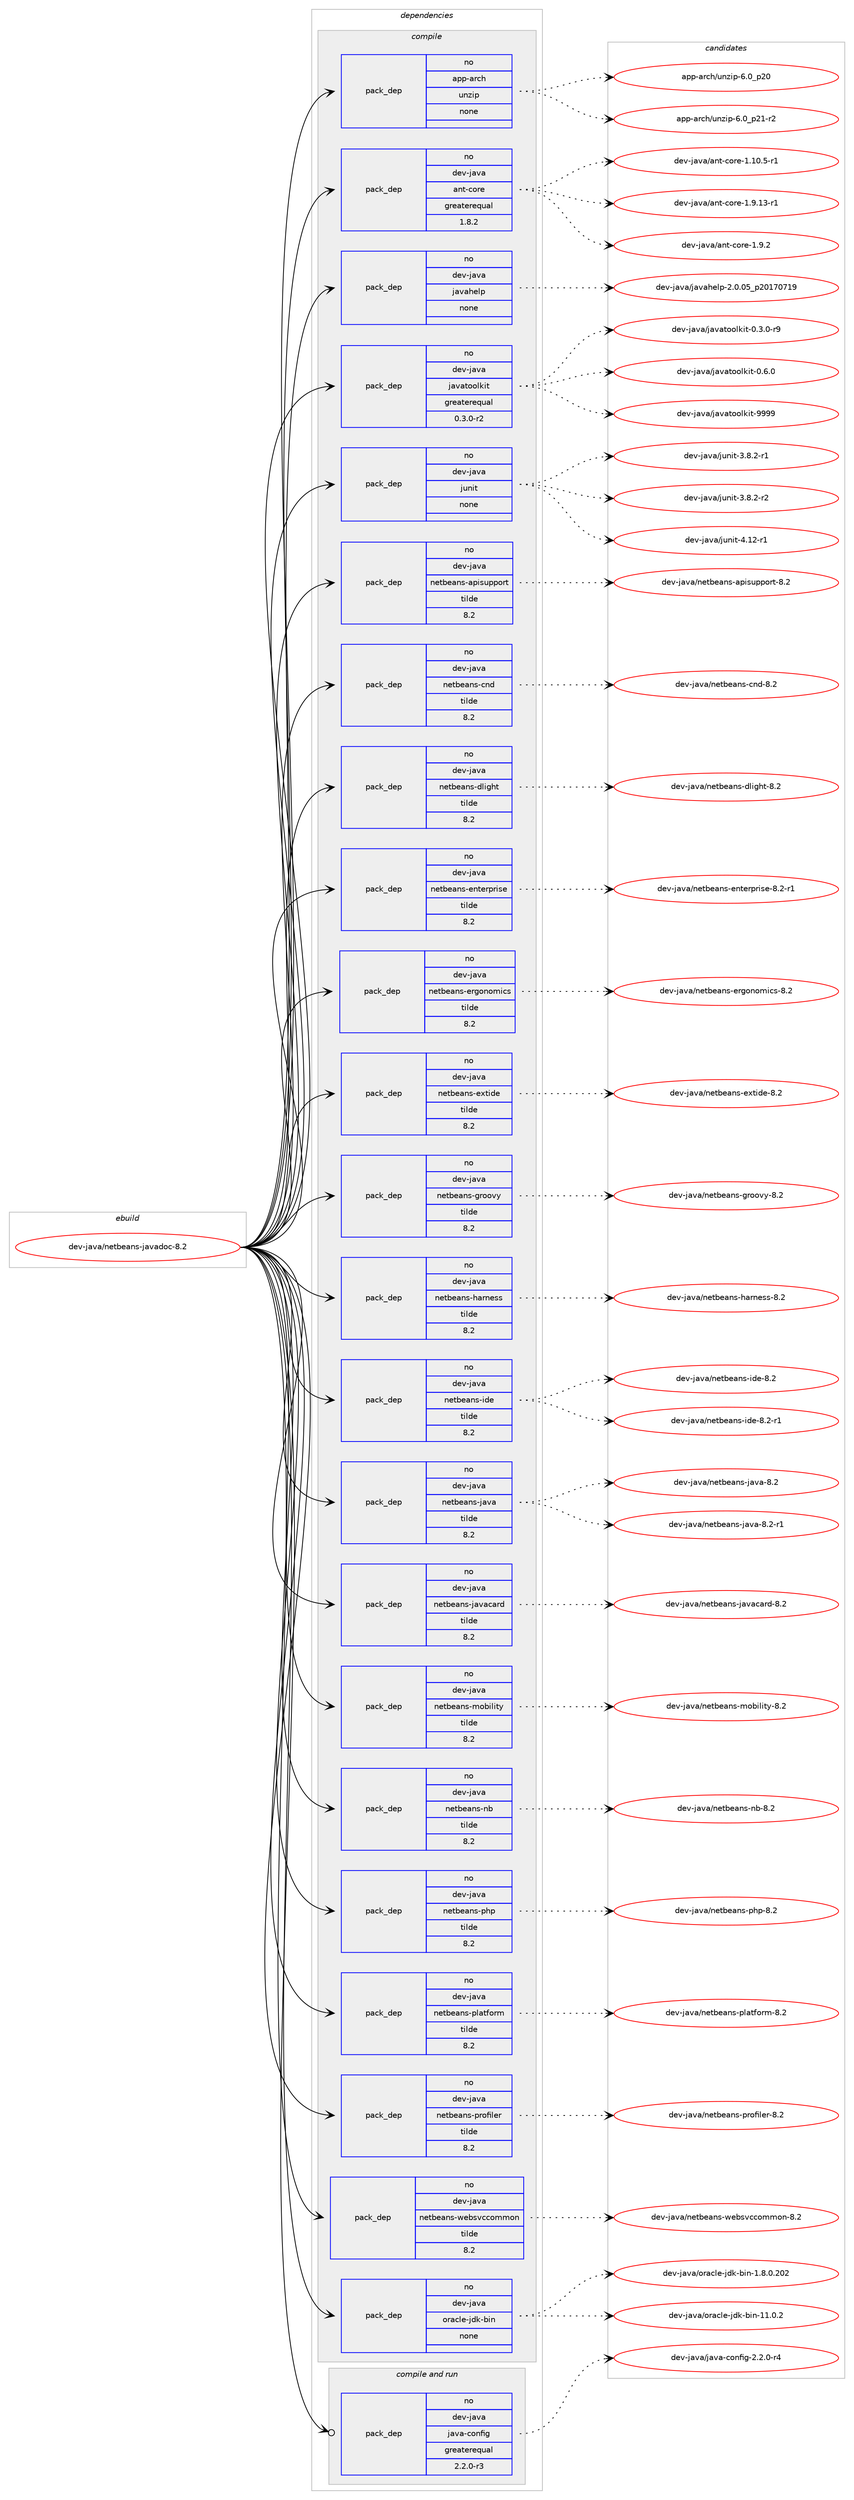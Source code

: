 digraph prolog {

# *************
# Graph options
# *************

newrank=true;
concentrate=true;
compound=true;
graph [rankdir=LR,fontname=Helvetica,fontsize=10,ranksep=1.5];#, ranksep=2.5, nodesep=0.2];
edge  [arrowhead=vee];
node  [fontname=Helvetica,fontsize=10];

# **********
# The ebuild
# **********

subgraph cluster_leftcol {
color=gray;
rank=same;
label=<<i>ebuild</i>>;
id [label="dev-java/netbeans-javadoc-8.2", color=red, width=4, href="../dev-java/netbeans-javadoc-8.2.svg"];
}

# ****************
# The dependencies
# ****************

subgraph cluster_midcol {
color=gray;
label=<<i>dependencies</i>>;
subgraph cluster_compile {
fillcolor="#eeeeee";
style=filled;
label=<<i>compile</i>>;
subgraph pack970170 {
dependency1355717 [label=<<TABLE BORDER="0" CELLBORDER="1" CELLSPACING="0" CELLPADDING="4" WIDTH="220"><TR><TD ROWSPAN="6" CELLPADDING="30">pack_dep</TD></TR><TR><TD WIDTH="110">no</TD></TR><TR><TD>app-arch</TD></TR><TR><TD>unzip</TD></TR><TR><TD>none</TD></TR><TR><TD></TD></TR></TABLE>>, shape=none, color=blue];
}
id:e -> dependency1355717:w [weight=20,style="solid",arrowhead="vee"];
subgraph pack970171 {
dependency1355718 [label=<<TABLE BORDER="0" CELLBORDER="1" CELLSPACING="0" CELLPADDING="4" WIDTH="220"><TR><TD ROWSPAN="6" CELLPADDING="30">pack_dep</TD></TR><TR><TD WIDTH="110">no</TD></TR><TR><TD>dev-java</TD></TR><TR><TD>ant-core</TD></TR><TR><TD>greaterequal</TD></TR><TR><TD>1.8.2</TD></TR></TABLE>>, shape=none, color=blue];
}
id:e -> dependency1355718:w [weight=20,style="solid",arrowhead="vee"];
subgraph pack970172 {
dependency1355719 [label=<<TABLE BORDER="0" CELLBORDER="1" CELLSPACING="0" CELLPADDING="4" WIDTH="220"><TR><TD ROWSPAN="6" CELLPADDING="30">pack_dep</TD></TR><TR><TD WIDTH="110">no</TD></TR><TR><TD>dev-java</TD></TR><TR><TD>javahelp</TD></TR><TR><TD>none</TD></TR><TR><TD></TD></TR></TABLE>>, shape=none, color=blue];
}
id:e -> dependency1355719:w [weight=20,style="solid",arrowhead="vee"];
subgraph pack970173 {
dependency1355720 [label=<<TABLE BORDER="0" CELLBORDER="1" CELLSPACING="0" CELLPADDING="4" WIDTH="220"><TR><TD ROWSPAN="6" CELLPADDING="30">pack_dep</TD></TR><TR><TD WIDTH="110">no</TD></TR><TR><TD>dev-java</TD></TR><TR><TD>javatoolkit</TD></TR><TR><TD>greaterequal</TD></TR><TR><TD>0.3.0-r2</TD></TR></TABLE>>, shape=none, color=blue];
}
id:e -> dependency1355720:w [weight=20,style="solid",arrowhead="vee"];
subgraph pack970174 {
dependency1355721 [label=<<TABLE BORDER="0" CELLBORDER="1" CELLSPACING="0" CELLPADDING="4" WIDTH="220"><TR><TD ROWSPAN="6" CELLPADDING="30">pack_dep</TD></TR><TR><TD WIDTH="110">no</TD></TR><TR><TD>dev-java</TD></TR><TR><TD>junit</TD></TR><TR><TD>none</TD></TR><TR><TD></TD></TR></TABLE>>, shape=none, color=blue];
}
id:e -> dependency1355721:w [weight=20,style="solid",arrowhead="vee"];
subgraph pack970175 {
dependency1355722 [label=<<TABLE BORDER="0" CELLBORDER="1" CELLSPACING="0" CELLPADDING="4" WIDTH="220"><TR><TD ROWSPAN="6" CELLPADDING="30">pack_dep</TD></TR><TR><TD WIDTH="110">no</TD></TR><TR><TD>dev-java</TD></TR><TR><TD>netbeans-apisupport</TD></TR><TR><TD>tilde</TD></TR><TR><TD>8.2</TD></TR></TABLE>>, shape=none, color=blue];
}
id:e -> dependency1355722:w [weight=20,style="solid",arrowhead="vee"];
subgraph pack970176 {
dependency1355723 [label=<<TABLE BORDER="0" CELLBORDER="1" CELLSPACING="0" CELLPADDING="4" WIDTH="220"><TR><TD ROWSPAN="6" CELLPADDING="30">pack_dep</TD></TR><TR><TD WIDTH="110">no</TD></TR><TR><TD>dev-java</TD></TR><TR><TD>netbeans-cnd</TD></TR><TR><TD>tilde</TD></TR><TR><TD>8.2</TD></TR></TABLE>>, shape=none, color=blue];
}
id:e -> dependency1355723:w [weight=20,style="solid",arrowhead="vee"];
subgraph pack970177 {
dependency1355724 [label=<<TABLE BORDER="0" CELLBORDER="1" CELLSPACING="0" CELLPADDING="4" WIDTH="220"><TR><TD ROWSPAN="6" CELLPADDING="30">pack_dep</TD></TR><TR><TD WIDTH="110">no</TD></TR><TR><TD>dev-java</TD></TR><TR><TD>netbeans-dlight</TD></TR><TR><TD>tilde</TD></TR><TR><TD>8.2</TD></TR></TABLE>>, shape=none, color=blue];
}
id:e -> dependency1355724:w [weight=20,style="solid",arrowhead="vee"];
subgraph pack970178 {
dependency1355725 [label=<<TABLE BORDER="0" CELLBORDER="1" CELLSPACING="0" CELLPADDING="4" WIDTH="220"><TR><TD ROWSPAN="6" CELLPADDING="30">pack_dep</TD></TR><TR><TD WIDTH="110">no</TD></TR><TR><TD>dev-java</TD></TR><TR><TD>netbeans-enterprise</TD></TR><TR><TD>tilde</TD></TR><TR><TD>8.2</TD></TR></TABLE>>, shape=none, color=blue];
}
id:e -> dependency1355725:w [weight=20,style="solid",arrowhead="vee"];
subgraph pack970179 {
dependency1355726 [label=<<TABLE BORDER="0" CELLBORDER="1" CELLSPACING="0" CELLPADDING="4" WIDTH="220"><TR><TD ROWSPAN="6" CELLPADDING="30">pack_dep</TD></TR><TR><TD WIDTH="110">no</TD></TR><TR><TD>dev-java</TD></TR><TR><TD>netbeans-ergonomics</TD></TR><TR><TD>tilde</TD></TR><TR><TD>8.2</TD></TR></TABLE>>, shape=none, color=blue];
}
id:e -> dependency1355726:w [weight=20,style="solid",arrowhead="vee"];
subgraph pack970180 {
dependency1355727 [label=<<TABLE BORDER="0" CELLBORDER="1" CELLSPACING="0" CELLPADDING="4" WIDTH="220"><TR><TD ROWSPAN="6" CELLPADDING="30">pack_dep</TD></TR><TR><TD WIDTH="110">no</TD></TR><TR><TD>dev-java</TD></TR><TR><TD>netbeans-extide</TD></TR><TR><TD>tilde</TD></TR><TR><TD>8.2</TD></TR></TABLE>>, shape=none, color=blue];
}
id:e -> dependency1355727:w [weight=20,style="solid",arrowhead="vee"];
subgraph pack970181 {
dependency1355728 [label=<<TABLE BORDER="0" CELLBORDER="1" CELLSPACING="0" CELLPADDING="4" WIDTH="220"><TR><TD ROWSPAN="6" CELLPADDING="30">pack_dep</TD></TR><TR><TD WIDTH="110">no</TD></TR><TR><TD>dev-java</TD></TR><TR><TD>netbeans-groovy</TD></TR><TR><TD>tilde</TD></TR><TR><TD>8.2</TD></TR></TABLE>>, shape=none, color=blue];
}
id:e -> dependency1355728:w [weight=20,style="solid",arrowhead="vee"];
subgraph pack970182 {
dependency1355729 [label=<<TABLE BORDER="0" CELLBORDER="1" CELLSPACING="0" CELLPADDING="4" WIDTH="220"><TR><TD ROWSPAN="6" CELLPADDING="30">pack_dep</TD></TR><TR><TD WIDTH="110">no</TD></TR><TR><TD>dev-java</TD></TR><TR><TD>netbeans-harness</TD></TR><TR><TD>tilde</TD></TR><TR><TD>8.2</TD></TR></TABLE>>, shape=none, color=blue];
}
id:e -> dependency1355729:w [weight=20,style="solid",arrowhead="vee"];
subgraph pack970183 {
dependency1355730 [label=<<TABLE BORDER="0" CELLBORDER="1" CELLSPACING="0" CELLPADDING="4" WIDTH="220"><TR><TD ROWSPAN="6" CELLPADDING="30">pack_dep</TD></TR><TR><TD WIDTH="110">no</TD></TR><TR><TD>dev-java</TD></TR><TR><TD>netbeans-ide</TD></TR><TR><TD>tilde</TD></TR><TR><TD>8.2</TD></TR></TABLE>>, shape=none, color=blue];
}
id:e -> dependency1355730:w [weight=20,style="solid",arrowhead="vee"];
subgraph pack970184 {
dependency1355731 [label=<<TABLE BORDER="0" CELLBORDER="1" CELLSPACING="0" CELLPADDING="4" WIDTH="220"><TR><TD ROWSPAN="6" CELLPADDING="30">pack_dep</TD></TR><TR><TD WIDTH="110">no</TD></TR><TR><TD>dev-java</TD></TR><TR><TD>netbeans-java</TD></TR><TR><TD>tilde</TD></TR><TR><TD>8.2</TD></TR></TABLE>>, shape=none, color=blue];
}
id:e -> dependency1355731:w [weight=20,style="solid",arrowhead="vee"];
subgraph pack970185 {
dependency1355732 [label=<<TABLE BORDER="0" CELLBORDER="1" CELLSPACING="0" CELLPADDING="4" WIDTH="220"><TR><TD ROWSPAN="6" CELLPADDING="30">pack_dep</TD></TR><TR><TD WIDTH="110">no</TD></TR><TR><TD>dev-java</TD></TR><TR><TD>netbeans-javacard</TD></TR><TR><TD>tilde</TD></TR><TR><TD>8.2</TD></TR></TABLE>>, shape=none, color=blue];
}
id:e -> dependency1355732:w [weight=20,style="solid",arrowhead="vee"];
subgraph pack970186 {
dependency1355733 [label=<<TABLE BORDER="0" CELLBORDER="1" CELLSPACING="0" CELLPADDING="4" WIDTH="220"><TR><TD ROWSPAN="6" CELLPADDING="30">pack_dep</TD></TR><TR><TD WIDTH="110">no</TD></TR><TR><TD>dev-java</TD></TR><TR><TD>netbeans-mobility</TD></TR><TR><TD>tilde</TD></TR><TR><TD>8.2</TD></TR></TABLE>>, shape=none, color=blue];
}
id:e -> dependency1355733:w [weight=20,style="solid",arrowhead="vee"];
subgraph pack970187 {
dependency1355734 [label=<<TABLE BORDER="0" CELLBORDER="1" CELLSPACING="0" CELLPADDING="4" WIDTH="220"><TR><TD ROWSPAN="6" CELLPADDING="30">pack_dep</TD></TR><TR><TD WIDTH="110">no</TD></TR><TR><TD>dev-java</TD></TR><TR><TD>netbeans-nb</TD></TR><TR><TD>tilde</TD></TR><TR><TD>8.2</TD></TR></TABLE>>, shape=none, color=blue];
}
id:e -> dependency1355734:w [weight=20,style="solid",arrowhead="vee"];
subgraph pack970188 {
dependency1355735 [label=<<TABLE BORDER="0" CELLBORDER="1" CELLSPACING="0" CELLPADDING="4" WIDTH="220"><TR><TD ROWSPAN="6" CELLPADDING="30">pack_dep</TD></TR><TR><TD WIDTH="110">no</TD></TR><TR><TD>dev-java</TD></TR><TR><TD>netbeans-php</TD></TR><TR><TD>tilde</TD></TR><TR><TD>8.2</TD></TR></TABLE>>, shape=none, color=blue];
}
id:e -> dependency1355735:w [weight=20,style="solid",arrowhead="vee"];
subgraph pack970189 {
dependency1355736 [label=<<TABLE BORDER="0" CELLBORDER="1" CELLSPACING="0" CELLPADDING="4" WIDTH="220"><TR><TD ROWSPAN="6" CELLPADDING="30">pack_dep</TD></TR><TR><TD WIDTH="110">no</TD></TR><TR><TD>dev-java</TD></TR><TR><TD>netbeans-platform</TD></TR><TR><TD>tilde</TD></TR><TR><TD>8.2</TD></TR></TABLE>>, shape=none, color=blue];
}
id:e -> dependency1355736:w [weight=20,style="solid",arrowhead="vee"];
subgraph pack970190 {
dependency1355737 [label=<<TABLE BORDER="0" CELLBORDER="1" CELLSPACING="0" CELLPADDING="4" WIDTH="220"><TR><TD ROWSPAN="6" CELLPADDING="30">pack_dep</TD></TR><TR><TD WIDTH="110">no</TD></TR><TR><TD>dev-java</TD></TR><TR><TD>netbeans-profiler</TD></TR><TR><TD>tilde</TD></TR><TR><TD>8.2</TD></TR></TABLE>>, shape=none, color=blue];
}
id:e -> dependency1355737:w [weight=20,style="solid",arrowhead="vee"];
subgraph pack970191 {
dependency1355738 [label=<<TABLE BORDER="0" CELLBORDER="1" CELLSPACING="0" CELLPADDING="4" WIDTH="220"><TR><TD ROWSPAN="6" CELLPADDING="30">pack_dep</TD></TR><TR><TD WIDTH="110">no</TD></TR><TR><TD>dev-java</TD></TR><TR><TD>netbeans-websvccommon</TD></TR><TR><TD>tilde</TD></TR><TR><TD>8.2</TD></TR></TABLE>>, shape=none, color=blue];
}
id:e -> dependency1355738:w [weight=20,style="solid",arrowhead="vee"];
subgraph pack970192 {
dependency1355739 [label=<<TABLE BORDER="0" CELLBORDER="1" CELLSPACING="0" CELLPADDING="4" WIDTH="220"><TR><TD ROWSPAN="6" CELLPADDING="30">pack_dep</TD></TR><TR><TD WIDTH="110">no</TD></TR><TR><TD>dev-java</TD></TR><TR><TD>oracle-jdk-bin</TD></TR><TR><TD>none</TD></TR><TR><TD></TD></TR></TABLE>>, shape=none, color=blue];
}
id:e -> dependency1355739:w [weight=20,style="solid",arrowhead="vee"];
}
subgraph cluster_compileandrun {
fillcolor="#eeeeee";
style=filled;
label=<<i>compile and run</i>>;
subgraph pack970193 {
dependency1355740 [label=<<TABLE BORDER="0" CELLBORDER="1" CELLSPACING="0" CELLPADDING="4" WIDTH="220"><TR><TD ROWSPAN="6" CELLPADDING="30">pack_dep</TD></TR><TR><TD WIDTH="110">no</TD></TR><TR><TD>dev-java</TD></TR><TR><TD>java-config</TD></TR><TR><TD>greaterequal</TD></TR><TR><TD>2.2.0-r3</TD></TR></TABLE>>, shape=none, color=blue];
}
id:e -> dependency1355740:w [weight=20,style="solid",arrowhead="odotvee"];
}
subgraph cluster_run {
fillcolor="#eeeeee";
style=filled;
label=<<i>run</i>>;
}
}

# **************
# The candidates
# **************

subgraph cluster_choices {
rank=same;
color=gray;
label=<<i>candidates</i>>;

subgraph choice970170 {
color=black;
nodesep=1;
choice971121124597114991044711711012210511245544648951125048 [label="app-arch/unzip-6.0_p20", color=red, width=4,href="../app-arch/unzip-6.0_p20.svg"];
choice9711211245971149910447117110122105112455446489511250494511450 [label="app-arch/unzip-6.0_p21-r2", color=red, width=4,href="../app-arch/unzip-6.0_p21-r2.svg"];
dependency1355717:e -> choice971121124597114991044711711012210511245544648951125048:w [style=dotted,weight="100"];
dependency1355717:e -> choice9711211245971149910447117110122105112455446489511250494511450:w [style=dotted,weight="100"];
}
subgraph choice970171 {
color=black;
nodesep=1;
choice10010111845106971189747971101164599111114101454946494846534511449 [label="dev-java/ant-core-1.10.5-r1", color=red, width=4,href="../dev-java/ant-core-1.10.5-r1.svg"];
choice10010111845106971189747971101164599111114101454946574649514511449 [label="dev-java/ant-core-1.9.13-r1", color=red, width=4,href="../dev-java/ant-core-1.9.13-r1.svg"];
choice10010111845106971189747971101164599111114101454946574650 [label="dev-java/ant-core-1.9.2", color=red, width=4,href="../dev-java/ant-core-1.9.2.svg"];
dependency1355718:e -> choice10010111845106971189747971101164599111114101454946494846534511449:w [style=dotted,weight="100"];
dependency1355718:e -> choice10010111845106971189747971101164599111114101454946574649514511449:w [style=dotted,weight="100"];
dependency1355718:e -> choice10010111845106971189747971101164599111114101454946574650:w [style=dotted,weight="100"];
}
subgraph choice970172 {
color=black;
nodesep=1;
choice10010111845106971189747106971189710410110811245504648464853951125048495548554957 [label="dev-java/javahelp-2.0.05_p20170719", color=red, width=4,href="../dev-java/javahelp-2.0.05_p20170719.svg"];
dependency1355719:e -> choice10010111845106971189747106971189710410110811245504648464853951125048495548554957:w [style=dotted,weight="100"];
}
subgraph choice970173 {
color=black;
nodesep=1;
choice1001011184510697118974710697118971161111111081071051164548465146484511457 [label="dev-java/javatoolkit-0.3.0-r9", color=red, width=4,href="../dev-java/javatoolkit-0.3.0-r9.svg"];
choice100101118451069711897471069711897116111111108107105116454846544648 [label="dev-java/javatoolkit-0.6.0", color=red, width=4,href="../dev-java/javatoolkit-0.6.0.svg"];
choice1001011184510697118974710697118971161111111081071051164557575757 [label="dev-java/javatoolkit-9999", color=red, width=4,href="../dev-java/javatoolkit-9999.svg"];
dependency1355720:e -> choice1001011184510697118974710697118971161111111081071051164548465146484511457:w [style=dotted,weight="100"];
dependency1355720:e -> choice100101118451069711897471069711897116111111108107105116454846544648:w [style=dotted,weight="100"];
dependency1355720:e -> choice1001011184510697118974710697118971161111111081071051164557575757:w [style=dotted,weight="100"];
}
subgraph choice970174 {
color=black;
nodesep=1;
choice100101118451069711897471061171101051164551465646504511449 [label="dev-java/junit-3.8.2-r1", color=red, width=4,href="../dev-java/junit-3.8.2-r1.svg"];
choice100101118451069711897471061171101051164551465646504511450 [label="dev-java/junit-3.8.2-r2", color=red, width=4,href="../dev-java/junit-3.8.2-r2.svg"];
choice1001011184510697118974710611711010511645524649504511449 [label="dev-java/junit-4.12-r1", color=red, width=4,href="../dev-java/junit-4.12-r1.svg"];
dependency1355721:e -> choice100101118451069711897471061171101051164551465646504511449:w [style=dotted,weight="100"];
dependency1355721:e -> choice100101118451069711897471061171101051164551465646504511450:w [style=dotted,weight="100"];
dependency1355721:e -> choice1001011184510697118974710611711010511645524649504511449:w [style=dotted,weight="100"];
}
subgraph choice970175 {
color=black;
nodesep=1;
choice100101118451069711897471101011169810197110115459711210511511711211211111411645564650 [label="dev-java/netbeans-apisupport-8.2", color=red, width=4,href="../dev-java/netbeans-apisupport-8.2.svg"];
dependency1355722:e -> choice100101118451069711897471101011169810197110115459711210511511711211211111411645564650:w [style=dotted,weight="100"];
}
subgraph choice970176 {
color=black;
nodesep=1;
choice100101118451069711897471101011169810197110115459911010045564650 [label="dev-java/netbeans-cnd-8.2", color=red, width=4,href="../dev-java/netbeans-cnd-8.2.svg"];
dependency1355723:e -> choice100101118451069711897471101011169810197110115459911010045564650:w [style=dotted,weight="100"];
}
subgraph choice970177 {
color=black;
nodesep=1;
choice1001011184510697118974711010111698101971101154510010810510310411645564650 [label="dev-java/netbeans-dlight-8.2", color=red, width=4,href="../dev-java/netbeans-dlight-8.2.svg"];
dependency1355724:e -> choice1001011184510697118974711010111698101971101154510010810510310411645564650:w [style=dotted,weight="100"];
}
subgraph choice970178 {
color=black;
nodesep=1;
choice10010111845106971189747110101116981019711011545101110116101114112114105115101455646504511449 [label="dev-java/netbeans-enterprise-8.2-r1", color=red, width=4,href="../dev-java/netbeans-enterprise-8.2-r1.svg"];
dependency1355725:e -> choice10010111845106971189747110101116981019711011545101110116101114112114105115101455646504511449:w [style=dotted,weight="100"];
}
subgraph choice970179 {
color=black;
nodesep=1;
choice100101118451069711897471101011169810197110115451011141031111101111091059911545564650 [label="dev-java/netbeans-ergonomics-8.2", color=red, width=4,href="../dev-java/netbeans-ergonomics-8.2.svg"];
dependency1355726:e -> choice100101118451069711897471101011169810197110115451011141031111101111091059911545564650:w [style=dotted,weight="100"];
}
subgraph choice970180 {
color=black;
nodesep=1;
choice1001011184510697118974711010111698101971101154510112011610510010145564650 [label="dev-java/netbeans-extide-8.2", color=red, width=4,href="../dev-java/netbeans-extide-8.2.svg"];
dependency1355727:e -> choice1001011184510697118974711010111698101971101154510112011610510010145564650:w [style=dotted,weight="100"];
}
subgraph choice970181 {
color=black;
nodesep=1;
choice1001011184510697118974711010111698101971101154510311411111111812145564650 [label="dev-java/netbeans-groovy-8.2", color=red, width=4,href="../dev-java/netbeans-groovy-8.2.svg"];
dependency1355728:e -> choice1001011184510697118974711010111698101971101154510311411111111812145564650:w [style=dotted,weight="100"];
}
subgraph choice970182 {
color=black;
nodesep=1;
choice100101118451069711897471101011169810197110115451049711411010111511545564650 [label="dev-java/netbeans-harness-8.2", color=red, width=4,href="../dev-java/netbeans-harness-8.2.svg"];
dependency1355729:e -> choice100101118451069711897471101011169810197110115451049711411010111511545564650:w [style=dotted,weight="100"];
}
subgraph choice970183 {
color=black;
nodesep=1;
choice1001011184510697118974711010111698101971101154510510010145564650 [label="dev-java/netbeans-ide-8.2", color=red, width=4,href="../dev-java/netbeans-ide-8.2.svg"];
choice10010111845106971189747110101116981019711011545105100101455646504511449 [label="dev-java/netbeans-ide-8.2-r1", color=red, width=4,href="../dev-java/netbeans-ide-8.2-r1.svg"];
dependency1355730:e -> choice1001011184510697118974711010111698101971101154510510010145564650:w [style=dotted,weight="100"];
dependency1355730:e -> choice10010111845106971189747110101116981019711011545105100101455646504511449:w [style=dotted,weight="100"];
}
subgraph choice970184 {
color=black;
nodesep=1;
choice10010111845106971189747110101116981019711011545106971189745564650 [label="dev-java/netbeans-java-8.2", color=red, width=4,href="../dev-java/netbeans-java-8.2.svg"];
choice100101118451069711897471101011169810197110115451069711897455646504511449 [label="dev-java/netbeans-java-8.2-r1", color=red, width=4,href="../dev-java/netbeans-java-8.2-r1.svg"];
dependency1355731:e -> choice10010111845106971189747110101116981019711011545106971189745564650:w [style=dotted,weight="100"];
dependency1355731:e -> choice100101118451069711897471101011169810197110115451069711897455646504511449:w [style=dotted,weight="100"];
}
subgraph choice970185 {
color=black;
nodesep=1;
choice100101118451069711897471101011169810197110115451069711897999711410045564650 [label="dev-java/netbeans-javacard-8.2", color=red, width=4,href="../dev-java/netbeans-javacard-8.2.svg"];
dependency1355732:e -> choice100101118451069711897471101011169810197110115451069711897999711410045564650:w [style=dotted,weight="100"];
}
subgraph choice970186 {
color=black;
nodesep=1;
choice100101118451069711897471101011169810197110115451091119810510810511612145564650 [label="dev-java/netbeans-mobility-8.2", color=red, width=4,href="../dev-java/netbeans-mobility-8.2.svg"];
dependency1355733:e -> choice100101118451069711897471101011169810197110115451091119810510810511612145564650:w [style=dotted,weight="100"];
}
subgraph choice970187 {
color=black;
nodesep=1;
choice100101118451069711897471101011169810197110115451109845564650 [label="dev-java/netbeans-nb-8.2", color=red, width=4,href="../dev-java/netbeans-nb-8.2.svg"];
dependency1355734:e -> choice100101118451069711897471101011169810197110115451109845564650:w [style=dotted,weight="100"];
}
subgraph choice970188 {
color=black;
nodesep=1;
choice1001011184510697118974711010111698101971101154511210411245564650 [label="dev-java/netbeans-php-8.2", color=red, width=4,href="../dev-java/netbeans-php-8.2.svg"];
dependency1355735:e -> choice1001011184510697118974711010111698101971101154511210411245564650:w [style=dotted,weight="100"];
}
subgraph choice970189 {
color=black;
nodesep=1;
choice100101118451069711897471101011169810197110115451121089711610211111410945564650 [label="dev-java/netbeans-platform-8.2", color=red, width=4,href="../dev-java/netbeans-platform-8.2.svg"];
dependency1355736:e -> choice100101118451069711897471101011169810197110115451121089711610211111410945564650:w [style=dotted,weight="100"];
}
subgraph choice970190 {
color=black;
nodesep=1;
choice1001011184510697118974711010111698101971101154511211411110210510810111445564650 [label="dev-java/netbeans-profiler-8.2", color=red, width=4,href="../dev-java/netbeans-profiler-8.2.svg"];
dependency1355737:e -> choice1001011184510697118974711010111698101971101154511211411110210510810111445564650:w [style=dotted,weight="100"];
}
subgraph choice970191 {
color=black;
nodesep=1;
choice1001011184510697118974711010111698101971101154511910198115118999911110910911111045564650 [label="dev-java/netbeans-websvccommon-8.2", color=red, width=4,href="../dev-java/netbeans-websvccommon-8.2.svg"];
dependency1355738:e -> choice1001011184510697118974711010111698101971101154511910198115118999911110910911111045564650:w [style=dotted,weight="100"];
}
subgraph choice970192 {
color=black;
nodesep=1;
choice10010111845106971189747111114979910810145106100107459810511045494656464846504850 [label="dev-java/oracle-jdk-bin-1.8.0.202", color=red, width=4,href="../dev-java/oracle-jdk-bin-1.8.0.202.svg"];
choice10010111845106971189747111114979910810145106100107459810511045494946484650 [label="dev-java/oracle-jdk-bin-11.0.2", color=red, width=4,href="../dev-java/oracle-jdk-bin-11.0.2.svg"];
dependency1355739:e -> choice10010111845106971189747111114979910810145106100107459810511045494656464846504850:w [style=dotted,weight="100"];
dependency1355739:e -> choice10010111845106971189747111114979910810145106100107459810511045494946484650:w [style=dotted,weight="100"];
}
subgraph choice970193 {
color=black;
nodesep=1;
choice10010111845106971189747106971189745991111101021051034550465046484511452 [label="dev-java/java-config-2.2.0-r4", color=red, width=4,href="../dev-java/java-config-2.2.0-r4.svg"];
dependency1355740:e -> choice10010111845106971189747106971189745991111101021051034550465046484511452:w [style=dotted,weight="100"];
}
}

}
